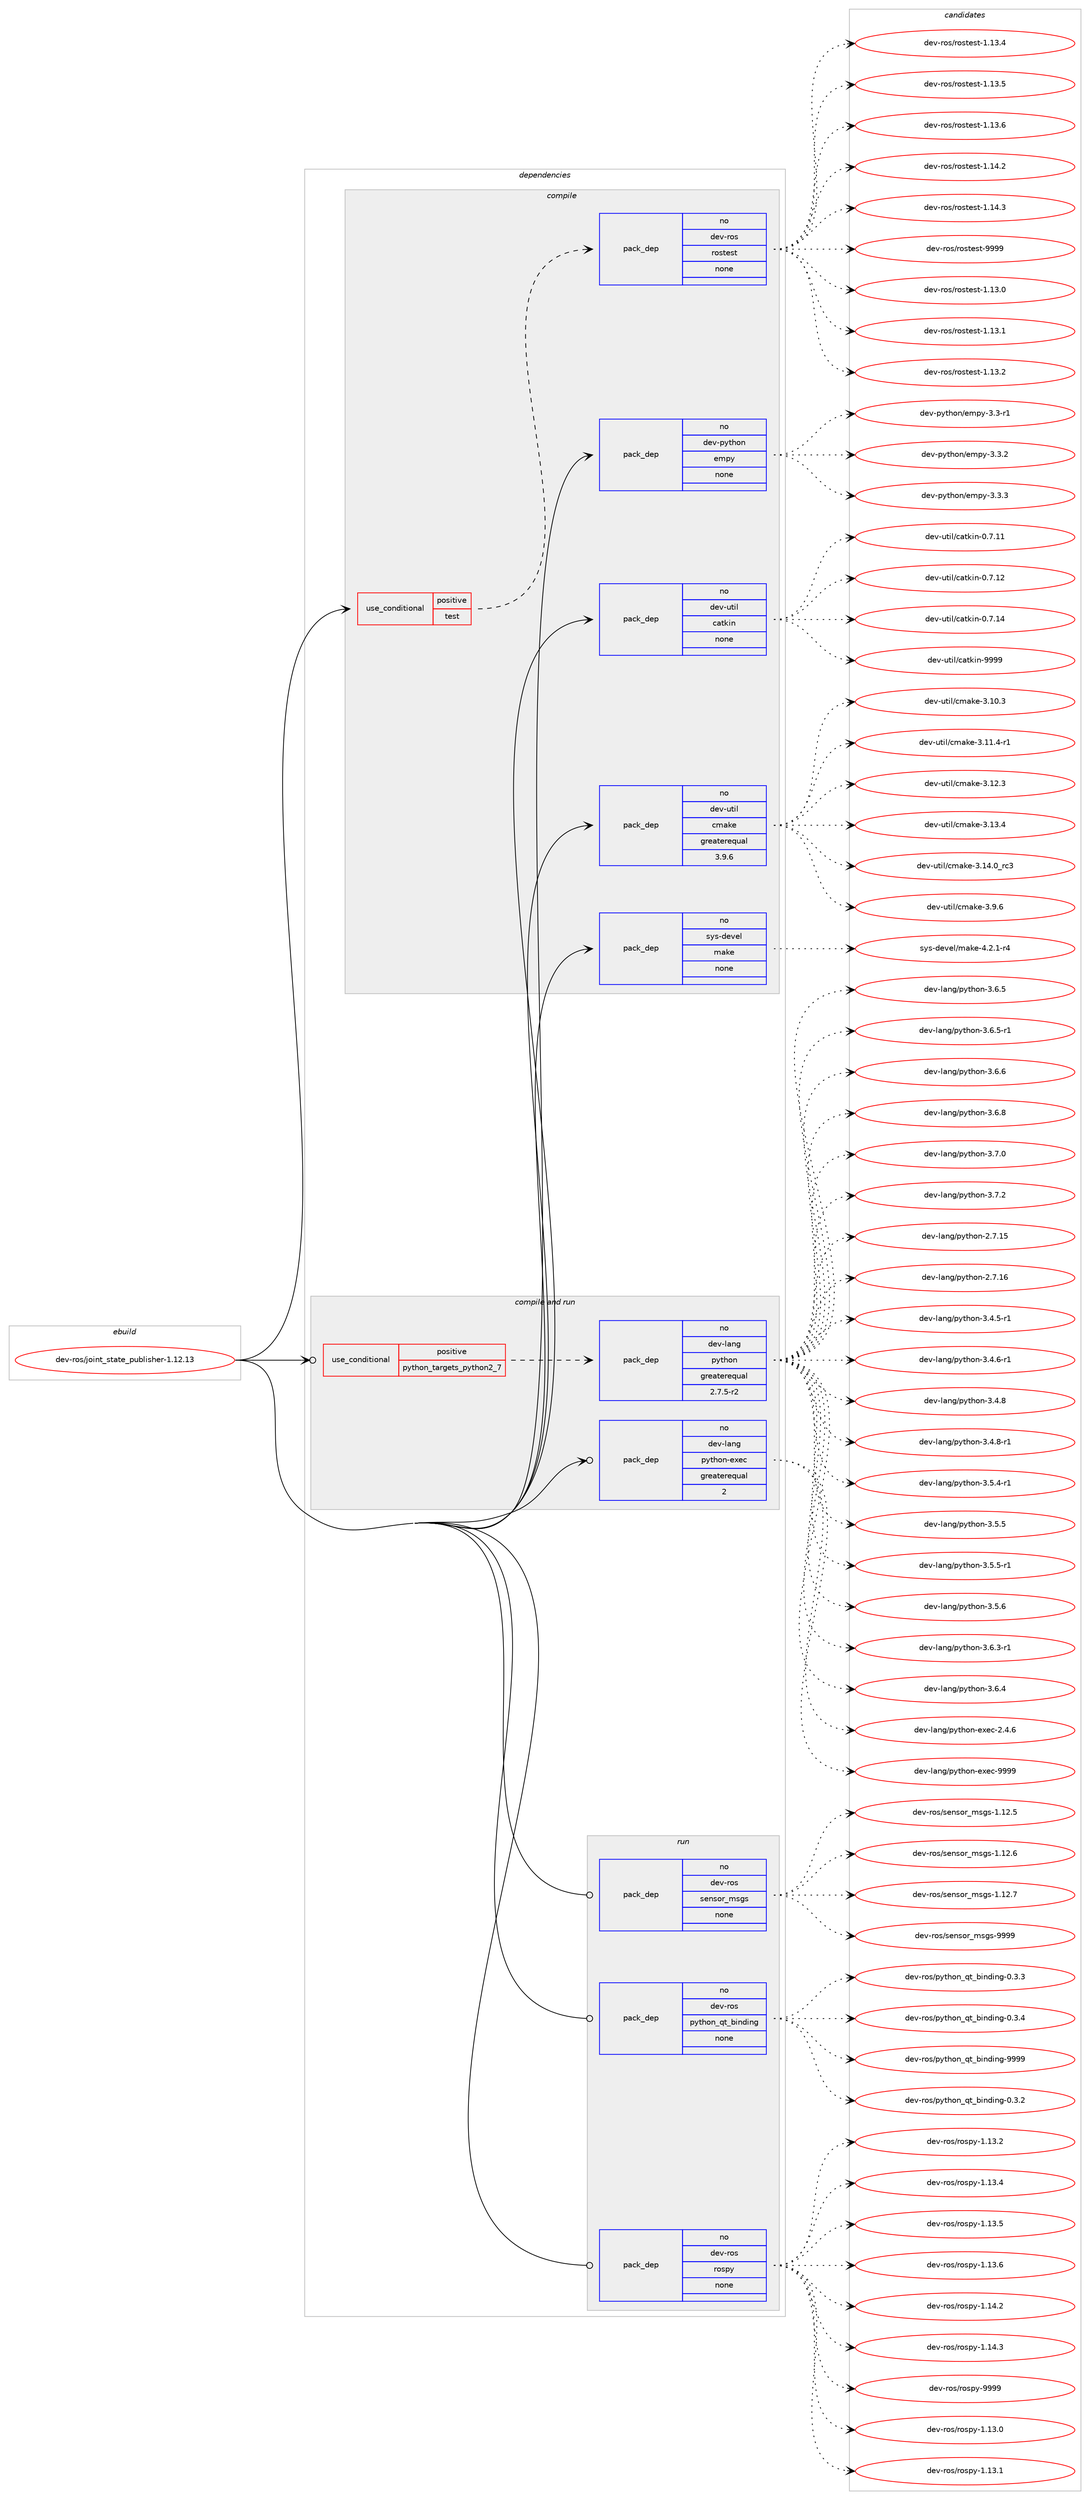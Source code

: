 digraph prolog {

# *************
# Graph options
# *************

newrank=true;
concentrate=true;
compound=true;
graph [rankdir=LR,fontname=Helvetica,fontsize=10,ranksep=1.5];#, ranksep=2.5, nodesep=0.2];
edge  [arrowhead=vee];
node  [fontname=Helvetica,fontsize=10];

# **********
# The ebuild
# **********

subgraph cluster_leftcol {
color=gray;
rank=same;
label=<<i>ebuild</i>>;
id [label="dev-ros/joint_state_publisher-1.12.13", color=red, width=4, href="../dev-ros/joint_state_publisher-1.12.13.svg"];
}

# ****************
# The dependencies
# ****************

subgraph cluster_midcol {
color=gray;
label=<<i>dependencies</i>>;
subgraph cluster_compile {
fillcolor="#eeeeee";
style=filled;
label=<<i>compile</i>>;
subgraph cond388790 {
dependency1458328 [label=<<TABLE BORDER="0" CELLBORDER="1" CELLSPACING="0" CELLPADDING="4"><TR><TD ROWSPAN="3" CELLPADDING="10">use_conditional</TD></TR><TR><TD>positive</TD></TR><TR><TD>test</TD></TR></TABLE>>, shape=none, color=red];
subgraph pack1046148 {
dependency1458329 [label=<<TABLE BORDER="0" CELLBORDER="1" CELLSPACING="0" CELLPADDING="4" WIDTH="220"><TR><TD ROWSPAN="6" CELLPADDING="30">pack_dep</TD></TR><TR><TD WIDTH="110">no</TD></TR><TR><TD>dev-ros</TD></TR><TR><TD>rostest</TD></TR><TR><TD>none</TD></TR><TR><TD></TD></TR></TABLE>>, shape=none, color=blue];
}
dependency1458328:e -> dependency1458329:w [weight=20,style="dashed",arrowhead="vee"];
}
id:e -> dependency1458328:w [weight=20,style="solid",arrowhead="vee"];
subgraph pack1046149 {
dependency1458330 [label=<<TABLE BORDER="0" CELLBORDER="1" CELLSPACING="0" CELLPADDING="4" WIDTH="220"><TR><TD ROWSPAN="6" CELLPADDING="30">pack_dep</TD></TR><TR><TD WIDTH="110">no</TD></TR><TR><TD>dev-python</TD></TR><TR><TD>empy</TD></TR><TR><TD>none</TD></TR><TR><TD></TD></TR></TABLE>>, shape=none, color=blue];
}
id:e -> dependency1458330:w [weight=20,style="solid",arrowhead="vee"];
subgraph pack1046150 {
dependency1458331 [label=<<TABLE BORDER="0" CELLBORDER="1" CELLSPACING="0" CELLPADDING="4" WIDTH="220"><TR><TD ROWSPAN="6" CELLPADDING="30">pack_dep</TD></TR><TR><TD WIDTH="110">no</TD></TR><TR><TD>dev-util</TD></TR><TR><TD>catkin</TD></TR><TR><TD>none</TD></TR><TR><TD></TD></TR></TABLE>>, shape=none, color=blue];
}
id:e -> dependency1458331:w [weight=20,style="solid",arrowhead="vee"];
subgraph pack1046151 {
dependency1458332 [label=<<TABLE BORDER="0" CELLBORDER="1" CELLSPACING="0" CELLPADDING="4" WIDTH="220"><TR><TD ROWSPAN="6" CELLPADDING="30">pack_dep</TD></TR><TR><TD WIDTH="110">no</TD></TR><TR><TD>dev-util</TD></TR><TR><TD>cmake</TD></TR><TR><TD>greaterequal</TD></TR><TR><TD>3.9.6</TD></TR></TABLE>>, shape=none, color=blue];
}
id:e -> dependency1458332:w [weight=20,style="solid",arrowhead="vee"];
subgraph pack1046152 {
dependency1458333 [label=<<TABLE BORDER="0" CELLBORDER="1" CELLSPACING="0" CELLPADDING="4" WIDTH="220"><TR><TD ROWSPAN="6" CELLPADDING="30">pack_dep</TD></TR><TR><TD WIDTH="110">no</TD></TR><TR><TD>sys-devel</TD></TR><TR><TD>make</TD></TR><TR><TD>none</TD></TR><TR><TD></TD></TR></TABLE>>, shape=none, color=blue];
}
id:e -> dependency1458333:w [weight=20,style="solid",arrowhead="vee"];
}
subgraph cluster_compileandrun {
fillcolor="#eeeeee";
style=filled;
label=<<i>compile and run</i>>;
subgraph cond388791 {
dependency1458334 [label=<<TABLE BORDER="0" CELLBORDER="1" CELLSPACING="0" CELLPADDING="4"><TR><TD ROWSPAN="3" CELLPADDING="10">use_conditional</TD></TR><TR><TD>positive</TD></TR><TR><TD>python_targets_python2_7</TD></TR></TABLE>>, shape=none, color=red];
subgraph pack1046153 {
dependency1458335 [label=<<TABLE BORDER="0" CELLBORDER="1" CELLSPACING="0" CELLPADDING="4" WIDTH="220"><TR><TD ROWSPAN="6" CELLPADDING="30">pack_dep</TD></TR><TR><TD WIDTH="110">no</TD></TR><TR><TD>dev-lang</TD></TR><TR><TD>python</TD></TR><TR><TD>greaterequal</TD></TR><TR><TD>2.7.5-r2</TD></TR></TABLE>>, shape=none, color=blue];
}
dependency1458334:e -> dependency1458335:w [weight=20,style="dashed",arrowhead="vee"];
}
id:e -> dependency1458334:w [weight=20,style="solid",arrowhead="odotvee"];
subgraph pack1046154 {
dependency1458336 [label=<<TABLE BORDER="0" CELLBORDER="1" CELLSPACING="0" CELLPADDING="4" WIDTH="220"><TR><TD ROWSPAN="6" CELLPADDING="30">pack_dep</TD></TR><TR><TD WIDTH="110">no</TD></TR><TR><TD>dev-lang</TD></TR><TR><TD>python-exec</TD></TR><TR><TD>greaterequal</TD></TR><TR><TD>2</TD></TR></TABLE>>, shape=none, color=blue];
}
id:e -> dependency1458336:w [weight=20,style="solid",arrowhead="odotvee"];
}
subgraph cluster_run {
fillcolor="#eeeeee";
style=filled;
label=<<i>run</i>>;
subgraph pack1046155 {
dependency1458337 [label=<<TABLE BORDER="0" CELLBORDER="1" CELLSPACING="0" CELLPADDING="4" WIDTH="220"><TR><TD ROWSPAN="6" CELLPADDING="30">pack_dep</TD></TR><TR><TD WIDTH="110">no</TD></TR><TR><TD>dev-ros</TD></TR><TR><TD>python_qt_binding</TD></TR><TR><TD>none</TD></TR><TR><TD></TD></TR></TABLE>>, shape=none, color=blue];
}
id:e -> dependency1458337:w [weight=20,style="solid",arrowhead="odot"];
subgraph pack1046156 {
dependency1458338 [label=<<TABLE BORDER="0" CELLBORDER="1" CELLSPACING="0" CELLPADDING="4" WIDTH="220"><TR><TD ROWSPAN="6" CELLPADDING="30">pack_dep</TD></TR><TR><TD WIDTH="110">no</TD></TR><TR><TD>dev-ros</TD></TR><TR><TD>rospy</TD></TR><TR><TD>none</TD></TR><TR><TD></TD></TR></TABLE>>, shape=none, color=blue];
}
id:e -> dependency1458338:w [weight=20,style="solid",arrowhead="odot"];
subgraph pack1046157 {
dependency1458339 [label=<<TABLE BORDER="0" CELLBORDER="1" CELLSPACING="0" CELLPADDING="4" WIDTH="220"><TR><TD ROWSPAN="6" CELLPADDING="30">pack_dep</TD></TR><TR><TD WIDTH="110">no</TD></TR><TR><TD>dev-ros</TD></TR><TR><TD>sensor_msgs</TD></TR><TR><TD>none</TD></TR><TR><TD></TD></TR></TABLE>>, shape=none, color=blue];
}
id:e -> dependency1458339:w [weight=20,style="solid",arrowhead="odot"];
}
}

# **************
# The candidates
# **************

subgraph cluster_choices {
rank=same;
color=gray;
label=<<i>candidates</i>>;

subgraph choice1046148 {
color=black;
nodesep=1;
choice100101118451141111154711411111511610111511645494649514648 [label="dev-ros/rostest-1.13.0", color=red, width=4,href="../dev-ros/rostest-1.13.0.svg"];
choice100101118451141111154711411111511610111511645494649514649 [label="dev-ros/rostest-1.13.1", color=red, width=4,href="../dev-ros/rostest-1.13.1.svg"];
choice100101118451141111154711411111511610111511645494649514650 [label="dev-ros/rostest-1.13.2", color=red, width=4,href="../dev-ros/rostest-1.13.2.svg"];
choice100101118451141111154711411111511610111511645494649514652 [label="dev-ros/rostest-1.13.4", color=red, width=4,href="../dev-ros/rostest-1.13.4.svg"];
choice100101118451141111154711411111511610111511645494649514653 [label="dev-ros/rostest-1.13.5", color=red, width=4,href="../dev-ros/rostest-1.13.5.svg"];
choice100101118451141111154711411111511610111511645494649514654 [label="dev-ros/rostest-1.13.6", color=red, width=4,href="../dev-ros/rostest-1.13.6.svg"];
choice100101118451141111154711411111511610111511645494649524650 [label="dev-ros/rostest-1.14.2", color=red, width=4,href="../dev-ros/rostest-1.14.2.svg"];
choice100101118451141111154711411111511610111511645494649524651 [label="dev-ros/rostest-1.14.3", color=red, width=4,href="../dev-ros/rostest-1.14.3.svg"];
choice10010111845114111115471141111151161011151164557575757 [label="dev-ros/rostest-9999", color=red, width=4,href="../dev-ros/rostest-9999.svg"];
dependency1458329:e -> choice100101118451141111154711411111511610111511645494649514648:w [style=dotted,weight="100"];
dependency1458329:e -> choice100101118451141111154711411111511610111511645494649514649:w [style=dotted,weight="100"];
dependency1458329:e -> choice100101118451141111154711411111511610111511645494649514650:w [style=dotted,weight="100"];
dependency1458329:e -> choice100101118451141111154711411111511610111511645494649514652:w [style=dotted,weight="100"];
dependency1458329:e -> choice100101118451141111154711411111511610111511645494649514653:w [style=dotted,weight="100"];
dependency1458329:e -> choice100101118451141111154711411111511610111511645494649514654:w [style=dotted,weight="100"];
dependency1458329:e -> choice100101118451141111154711411111511610111511645494649524650:w [style=dotted,weight="100"];
dependency1458329:e -> choice100101118451141111154711411111511610111511645494649524651:w [style=dotted,weight="100"];
dependency1458329:e -> choice10010111845114111115471141111151161011151164557575757:w [style=dotted,weight="100"];
}
subgraph choice1046149 {
color=black;
nodesep=1;
choice1001011184511212111610411111047101109112121455146514511449 [label="dev-python/empy-3.3-r1", color=red, width=4,href="../dev-python/empy-3.3-r1.svg"];
choice1001011184511212111610411111047101109112121455146514650 [label="dev-python/empy-3.3.2", color=red, width=4,href="../dev-python/empy-3.3.2.svg"];
choice1001011184511212111610411111047101109112121455146514651 [label="dev-python/empy-3.3.3", color=red, width=4,href="../dev-python/empy-3.3.3.svg"];
dependency1458330:e -> choice1001011184511212111610411111047101109112121455146514511449:w [style=dotted,weight="100"];
dependency1458330:e -> choice1001011184511212111610411111047101109112121455146514650:w [style=dotted,weight="100"];
dependency1458330:e -> choice1001011184511212111610411111047101109112121455146514651:w [style=dotted,weight="100"];
}
subgraph choice1046150 {
color=black;
nodesep=1;
choice1001011184511711610510847999711610710511045484655464949 [label="dev-util/catkin-0.7.11", color=red, width=4,href="../dev-util/catkin-0.7.11.svg"];
choice1001011184511711610510847999711610710511045484655464950 [label="dev-util/catkin-0.7.12", color=red, width=4,href="../dev-util/catkin-0.7.12.svg"];
choice1001011184511711610510847999711610710511045484655464952 [label="dev-util/catkin-0.7.14", color=red, width=4,href="../dev-util/catkin-0.7.14.svg"];
choice100101118451171161051084799971161071051104557575757 [label="dev-util/catkin-9999", color=red, width=4,href="../dev-util/catkin-9999.svg"];
dependency1458331:e -> choice1001011184511711610510847999711610710511045484655464949:w [style=dotted,weight="100"];
dependency1458331:e -> choice1001011184511711610510847999711610710511045484655464950:w [style=dotted,weight="100"];
dependency1458331:e -> choice1001011184511711610510847999711610710511045484655464952:w [style=dotted,weight="100"];
dependency1458331:e -> choice100101118451171161051084799971161071051104557575757:w [style=dotted,weight="100"];
}
subgraph choice1046151 {
color=black;
nodesep=1;
choice1001011184511711610510847991099710710145514649484651 [label="dev-util/cmake-3.10.3", color=red, width=4,href="../dev-util/cmake-3.10.3.svg"];
choice10010111845117116105108479910997107101455146494946524511449 [label="dev-util/cmake-3.11.4-r1", color=red, width=4,href="../dev-util/cmake-3.11.4-r1.svg"];
choice1001011184511711610510847991099710710145514649504651 [label="dev-util/cmake-3.12.3", color=red, width=4,href="../dev-util/cmake-3.12.3.svg"];
choice1001011184511711610510847991099710710145514649514652 [label="dev-util/cmake-3.13.4", color=red, width=4,href="../dev-util/cmake-3.13.4.svg"];
choice1001011184511711610510847991099710710145514649524648951149951 [label="dev-util/cmake-3.14.0_rc3", color=red, width=4,href="../dev-util/cmake-3.14.0_rc3.svg"];
choice10010111845117116105108479910997107101455146574654 [label="dev-util/cmake-3.9.6", color=red, width=4,href="../dev-util/cmake-3.9.6.svg"];
dependency1458332:e -> choice1001011184511711610510847991099710710145514649484651:w [style=dotted,weight="100"];
dependency1458332:e -> choice10010111845117116105108479910997107101455146494946524511449:w [style=dotted,weight="100"];
dependency1458332:e -> choice1001011184511711610510847991099710710145514649504651:w [style=dotted,weight="100"];
dependency1458332:e -> choice1001011184511711610510847991099710710145514649514652:w [style=dotted,weight="100"];
dependency1458332:e -> choice1001011184511711610510847991099710710145514649524648951149951:w [style=dotted,weight="100"];
dependency1458332:e -> choice10010111845117116105108479910997107101455146574654:w [style=dotted,weight="100"];
}
subgraph choice1046152 {
color=black;
nodesep=1;
choice1151211154510010111810110847109971071014552465046494511452 [label="sys-devel/make-4.2.1-r4", color=red, width=4,href="../sys-devel/make-4.2.1-r4.svg"];
dependency1458333:e -> choice1151211154510010111810110847109971071014552465046494511452:w [style=dotted,weight="100"];
}
subgraph choice1046153 {
color=black;
nodesep=1;
choice10010111845108971101034711212111610411111045504655464953 [label="dev-lang/python-2.7.15", color=red, width=4,href="../dev-lang/python-2.7.15.svg"];
choice10010111845108971101034711212111610411111045504655464954 [label="dev-lang/python-2.7.16", color=red, width=4,href="../dev-lang/python-2.7.16.svg"];
choice1001011184510897110103471121211161041111104551465246534511449 [label="dev-lang/python-3.4.5-r1", color=red, width=4,href="../dev-lang/python-3.4.5-r1.svg"];
choice1001011184510897110103471121211161041111104551465246544511449 [label="dev-lang/python-3.4.6-r1", color=red, width=4,href="../dev-lang/python-3.4.6-r1.svg"];
choice100101118451089711010347112121116104111110455146524656 [label="dev-lang/python-3.4.8", color=red, width=4,href="../dev-lang/python-3.4.8.svg"];
choice1001011184510897110103471121211161041111104551465246564511449 [label="dev-lang/python-3.4.8-r1", color=red, width=4,href="../dev-lang/python-3.4.8-r1.svg"];
choice1001011184510897110103471121211161041111104551465346524511449 [label="dev-lang/python-3.5.4-r1", color=red, width=4,href="../dev-lang/python-3.5.4-r1.svg"];
choice100101118451089711010347112121116104111110455146534653 [label="dev-lang/python-3.5.5", color=red, width=4,href="../dev-lang/python-3.5.5.svg"];
choice1001011184510897110103471121211161041111104551465346534511449 [label="dev-lang/python-3.5.5-r1", color=red, width=4,href="../dev-lang/python-3.5.5-r1.svg"];
choice100101118451089711010347112121116104111110455146534654 [label="dev-lang/python-3.5.6", color=red, width=4,href="../dev-lang/python-3.5.6.svg"];
choice1001011184510897110103471121211161041111104551465446514511449 [label="dev-lang/python-3.6.3-r1", color=red, width=4,href="../dev-lang/python-3.6.3-r1.svg"];
choice100101118451089711010347112121116104111110455146544652 [label="dev-lang/python-3.6.4", color=red, width=4,href="../dev-lang/python-3.6.4.svg"];
choice100101118451089711010347112121116104111110455146544653 [label="dev-lang/python-3.6.5", color=red, width=4,href="../dev-lang/python-3.6.5.svg"];
choice1001011184510897110103471121211161041111104551465446534511449 [label="dev-lang/python-3.6.5-r1", color=red, width=4,href="../dev-lang/python-3.6.5-r1.svg"];
choice100101118451089711010347112121116104111110455146544654 [label="dev-lang/python-3.6.6", color=red, width=4,href="../dev-lang/python-3.6.6.svg"];
choice100101118451089711010347112121116104111110455146544656 [label="dev-lang/python-3.6.8", color=red, width=4,href="../dev-lang/python-3.6.8.svg"];
choice100101118451089711010347112121116104111110455146554648 [label="dev-lang/python-3.7.0", color=red, width=4,href="../dev-lang/python-3.7.0.svg"];
choice100101118451089711010347112121116104111110455146554650 [label="dev-lang/python-3.7.2", color=red, width=4,href="../dev-lang/python-3.7.2.svg"];
dependency1458335:e -> choice10010111845108971101034711212111610411111045504655464953:w [style=dotted,weight="100"];
dependency1458335:e -> choice10010111845108971101034711212111610411111045504655464954:w [style=dotted,weight="100"];
dependency1458335:e -> choice1001011184510897110103471121211161041111104551465246534511449:w [style=dotted,weight="100"];
dependency1458335:e -> choice1001011184510897110103471121211161041111104551465246544511449:w [style=dotted,weight="100"];
dependency1458335:e -> choice100101118451089711010347112121116104111110455146524656:w [style=dotted,weight="100"];
dependency1458335:e -> choice1001011184510897110103471121211161041111104551465246564511449:w [style=dotted,weight="100"];
dependency1458335:e -> choice1001011184510897110103471121211161041111104551465346524511449:w [style=dotted,weight="100"];
dependency1458335:e -> choice100101118451089711010347112121116104111110455146534653:w [style=dotted,weight="100"];
dependency1458335:e -> choice1001011184510897110103471121211161041111104551465346534511449:w [style=dotted,weight="100"];
dependency1458335:e -> choice100101118451089711010347112121116104111110455146534654:w [style=dotted,weight="100"];
dependency1458335:e -> choice1001011184510897110103471121211161041111104551465446514511449:w [style=dotted,weight="100"];
dependency1458335:e -> choice100101118451089711010347112121116104111110455146544652:w [style=dotted,weight="100"];
dependency1458335:e -> choice100101118451089711010347112121116104111110455146544653:w [style=dotted,weight="100"];
dependency1458335:e -> choice1001011184510897110103471121211161041111104551465446534511449:w [style=dotted,weight="100"];
dependency1458335:e -> choice100101118451089711010347112121116104111110455146544654:w [style=dotted,weight="100"];
dependency1458335:e -> choice100101118451089711010347112121116104111110455146544656:w [style=dotted,weight="100"];
dependency1458335:e -> choice100101118451089711010347112121116104111110455146554648:w [style=dotted,weight="100"];
dependency1458335:e -> choice100101118451089711010347112121116104111110455146554650:w [style=dotted,weight="100"];
}
subgraph choice1046154 {
color=black;
nodesep=1;
choice1001011184510897110103471121211161041111104510112010199455046524654 [label="dev-lang/python-exec-2.4.6", color=red, width=4,href="../dev-lang/python-exec-2.4.6.svg"];
choice10010111845108971101034711212111610411111045101120101994557575757 [label="dev-lang/python-exec-9999", color=red, width=4,href="../dev-lang/python-exec-9999.svg"];
dependency1458336:e -> choice1001011184510897110103471121211161041111104510112010199455046524654:w [style=dotted,weight="100"];
dependency1458336:e -> choice10010111845108971101034711212111610411111045101120101994557575757:w [style=dotted,weight="100"];
}
subgraph choice1046155 {
color=black;
nodesep=1;
choice1001011184511411111547112121116104111110951131169598105110100105110103454846514650 [label="dev-ros/python_qt_binding-0.3.2", color=red, width=4,href="../dev-ros/python_qt_binding-0.3.2.svg"];
choice1001011184511411111547112121116104111110951131169598105110100105110103454846514651 [label="dev-ros/python_qt_binding-0.3.3", color=red, width=4,href="../dev-ros/python_qt_binding-0.3.3.svg"];
choice1001011184511411111547112121116104111110951131169598105110100105110103454846514652 [label="dev-ros/python_qt_binding-0.3.4", color=red, width=4,href="../dev-ros/python_qt_binding-0.3.4.svg"];
choice10010111845114111115471121211161041111109511311695981051101001051101034557575757 [label="dev-ros/python_qt_binding-9999", color=red, width=4,href="../dev-ros/python_qt_binding-9999.svg"];
dependency1458337:e -> choice1001011184511411111547112121116104111110951131169598105110100105110103454846514650:w [style=dotted,weight="100"];
dependency1458337:e -> choice1001011184511411111547112121116104111110951131169598105110100105110103454846514651:w [style=dotted,weight="100"];
dependency1458337:e -> choice1001011184511411111547112121116104111110951131169598105110100105110103454846514652:w [style=dotted,weight="100"];
dependency1458337:e -> choice10010111845114111115471121211161041111109511311695981051101001051101034557575757:w [style=dotted,weight="100"];
}
subgraph choice1046156 {
color=black;
nodesep=1;
choice100101118451141111154711411111511212145494649514648 [label="dev-ros/rospy-1.13.0", color=red, width=4,href="../dev-ros/rospy-1.13.0.svg"];
choice100101118451141111154711411111511212145494649514649 [label="dev-ros/rospy-1.13.1", color=red, width=4,href="../dev-ros/rospy-1.13.1.svg"];
choice100101118451141111154711411111511212145494649514650 [label="dev-ros/rospy-1.13.2", color=red, width=4,href="../dev-ros/rospy-1.13.2.svg"];
choice100101118451141111154711411111511212145494649514652 [label="dev-ros/rospy-1.13.4", color=red, width=4,href="../dev-ros/rospy-1.13.4.svg"];
choice100101118451141111154711411111511212145494649514653 [label="dev-ros/rospy-1.13.5", color=red, width=4,href="../dev-ros/rospy-1.13.5.svg"];
choice100101118451141111154711411111511212145494649514654 [label="dev-ros/rospy-1.13.6", color=red, width=4,href="../dev-ros/rospy-1.13.6.svg"];
choice100101118451141111154711411111511212145494649524650 [label="dev-ros/rospy-1.14.2", color=red, width=4,href="../dev-ros/rospy-1.14.2.svg"];
choice100101118451141111154711411111511212145494649524651 [label="dev-ros/rospy-1.14.3", color=red, width=4,href="../dev-ros/rospy-1.14.3.svg"];
choice10010111845114111115471141111151121214557575757 [label="dev-ros/rospy-9999", color=red, width=4,href="../dev-ros/rospy-9999.svg"];
dependency1458338:e -> choice100101118451141111154711411111511212145494649514648:w [style=dotted,weight="100"];
dependency1458338:e -> choice100101118451141111154711411111511212145494649514649:w [style=dotted,weight="100"];
dependency1458338:e -> choice100101118451141111154711411111511212145494649514650:w [style=dotted,weight="100"];
dependency1458338:e -> choice100101118451141111154711411111511212145494649514652:w [style=dotted,weight="100"];
dependency1458338:e -> choice100101118451141111154711411111511212145494649514653:w [style=dotted,weight="100"];
dependency1458338:e -> choice100101118451141111154711411111511212145494649514654:w [style=dotted,weight="100"];
dependency1458338:e -> choice100101118451141111154711411111511212145494649524650:w [style=dotted,weight="100"];
dependency1458338:e -> choice100101118451141111154711411111511212145494649524651:w [style=dotted,weight="100"];
dependency1458338:e -> choice10010111845114111115471141111151121214557575757:w [style=dotted,weight="100"];
}
subgraph choice1046157 {
color=black;
nodesep=1;
choice10010111845114111115471151011101151111149510911510311545494649504653 [label="dev-ros/sensor_msgs-1.12.5", color=red, width=4,href="../dev-ros/sensor_msgs-1.12.5.svg"];
choice10010111845114111115471151011101151111149510911510311545494649504654 [label="dev-ros/sensor_msgs-1.12.6", color=red, width=4,href="../dev-ros/sensor_msgs-1.12.6.svg"];
choice10010111845114111115471151011101151111149510911510311545494649504655 [label="dev-ros/sensor_msgs-1.12.7", color=red, width=4,href="../dev-ros/sensor_msgs-1.12.7.svg"];
choice1001011184511411111547115101110115111114951091151031154557575757 [label="dev-ros/sensor_msgs-9999", color=red, width=4,href="../dev-ros/sensor_msgs-9999.svg"];
dependency1458339:e -> choice10010111845114111115471151011101151111149510911510311545494649504653:w [style=dotted,weight="100"];
dependency1458339:e -> choice10010111845114111115471151011101151111149510911510311545494649504654:w [style=dotted,weight="100"];
dependency1458339:e -> choice10010111845114111115471151011101151111149510911510311545494649504655:w [style=dotted,weight="100"];
dependency1458339:e -> choice1001011184511411111547115101110115111114951091151031154557575757:w [style=dotted,weight="100"];
}
}

}
